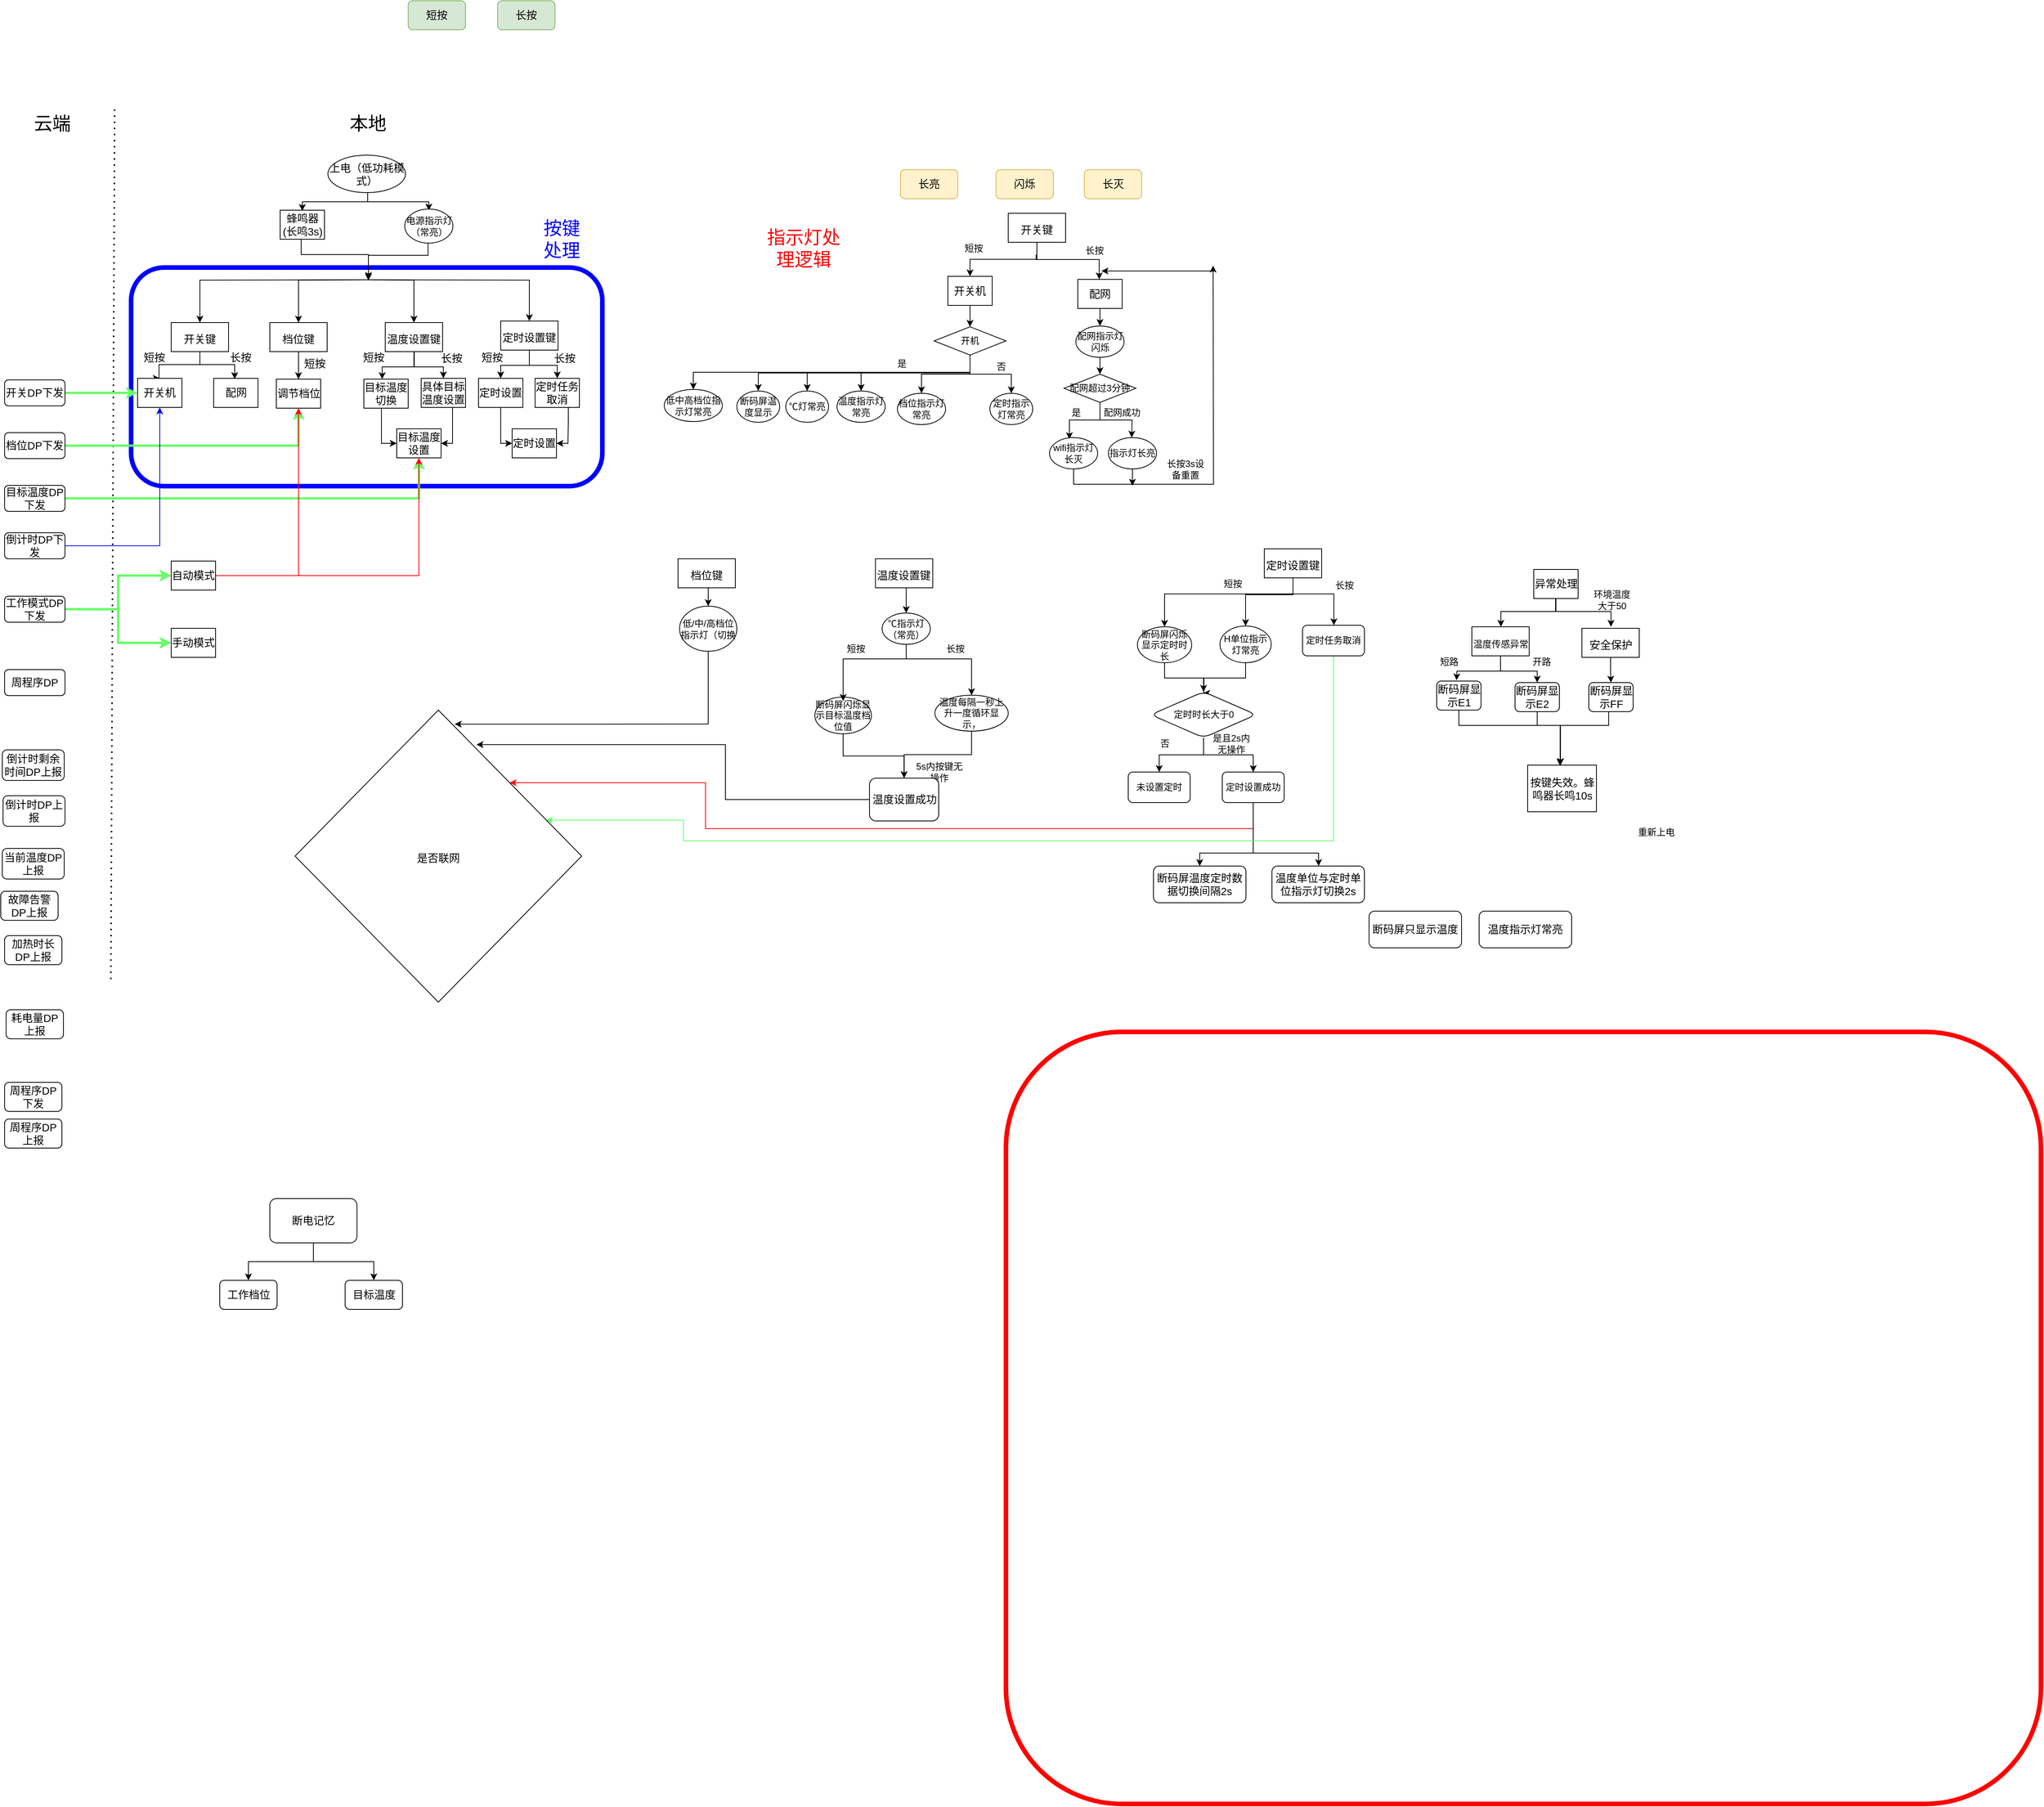 <mxfile version="15.9.6" type="github">
  <diagram id="e0S0KMFUmdlwxClqiNv_" name="Page-1">
    <mxGraphModel dx="2031" dy="2258" grid="0" gridSize="10" guides="1" tooltips="1" connect="1" arrows="1" fold="1" page="1" pageScale="1" pageWidth="827" pageHeight="1169" math="0" shadow="0">
      <root>
        <mxCell id="0" />
        <mxCell id="1" parent="0" />
        <mxCell id="z1TjB76CUiSKSzIocQRG-5" value="&lt;font style=&quot;font-size: 24px&quot;&gt;云端&lt;/font&gt;" style="text;html=1;strokeColor=none;fillColor=none;align=center;verticalAlign=middle;whiteSpace=wrap;rounded=0;" vertex="1" parent="1">
          <mxGeometry x="37" y="3" width="93" height="59" as="geometry" />
        </mxCell>
        <mxCell id="z1TjB76CUiSKSzIocQRG-6" value="" style="endArrow=none;dashed=1;html=1;dashPattern=1 3;strokeWidth=2;rounded=0;" edge="1" parent="1">
          <mxGeometry width="50" height="50" relative="1" as="geometry">
            <mxPoint x="160" y="1152" as="sourcePoint" />
            <mxPoint x="165" y="13" as="targetPoint" />
          </mxGeometry>
        </mxCell>
        <mxCell id="z1TjB76CUiSKSzIocQRG-7" value="&lt;font style=&quot;font-size: 24px&quot;&gt;本地&lt;/font&gt;" style="text;html=1;strokeColor=none;fillColor=none;align=center;verticalAlign=middle;whiteSpace=wrap;rounded=0;" vertex="1" parent="1">
          <mxGeometry x="450" y="3" width="93" height="59" as="geometry" />
        </mxCell>
        <mxCell id="z1TjB76CUiSKSzIocQRG-38" value="" style="edgeStyle=orthogonalEdgeStyle;rounded=0;orthogonalLoop=1;jettySize=auto;html=1;fontSize=14;" edge="1" parent="1" source="z1TjB76CUiSKSzIocQRG-9" target="z1TjB76CUiSKSzIocQRG-33">
          <mxGeometry relative="1" as="geometry" />
        </mxCell>
        <mxCell id="z1TjB76CUiSKSzIocQRG-9" value="&lt;font style=&quot;font-size: 14px&quot;&gt;档位键&lt;/font&gt;" style="rounded=0;whiteSpace=wrap;html=1;fontSize=24;" vertex="1" parent="1">
          <mxGeometry x="368" y="293" width="75" height="38" as="geometry" />
        </mxCell>
        <mxCell id="z1TjB76CUiSKSzIocQRG-28" style="edgeStyle=orthogonalEdgeStyle;rounded=0;orthogonalLoop=1;jettySize=auto;html=1;exitX=0.5;exitY=1;exitDx=0;exitDy=0;entryX=0.5;entryY=0;entryDx=0;entryDy=0;fontSize=14;" edge="1" parent="1" source="z1TjB76CUiSKSzIocQRG-10" target="z1TjB76CUiSKSzIocQRG-24">
          <mxGeometry relative="1" as="geometry">
            <Array as="points">
              <mxPoint x="277" y="348" />
              <mxPoint x="223" y="348" />
            </Array>
          </mxGeometry>
        </mxCell>
        <mxCell id="z1TjB76CUiSKSzIocQRG-31" style="edgeStyle=orthogonalEdgeStyle;rounded=0;orthogonalLoop=1;jettySize=auto;html=1;exitX=0.5;exitY=1;exitDx=0;exitDy=0;fontSize=14;" edge="1" parent="1">
          <mxGeometry relative="1" as="geometry">
            <mxPoint x="276.5" y="335" as="sourcePoint" />
            <mxPoint x="322" y="367" as="targetPoint" />
            <Array as="points">
              <mxPoint x="277" y="348" />
              <mxPoint x="322" y="348" />
            </Array>
          </mxGeometry>
        </mxCell>
        <mxCell id="z1TjB76CUiSKSzIocQRG-10" value="&lt;font style=&quot;font-size: 14px&quot;&gt;开关键&lt;/font&gt;" style="rounded=0;whiteSpace=wrap;html=1;fontSize=24;" vertex="1" parent="1">
          <mxGeometry x="239" y="293" width="75" height="38" as="geometry" />
        </mxCell>
        <mxCell id="z1TjB76CUiSKSzIocQRG-43" style="edgeStyle=orthogonalEdgeStyle;rounded=0;orthogonalLoop=1;jettySize=auto;html=1;exitX=0.5;exitY=1;exitDx=0;exitDy=0;entryX=0.5;entryY=0;entryDx=0;entryDy=0;fontSize=14;" edge="1" parent="1">
          <mxGeometry relative="1" as="geometry">
            <mxPoint x="551.5" y="331" as="sourcePoint" />
            <mxPoint x="515" y="367" as="targetPoint" />
            <Array as="points">
              <mxPoint x="557" y="331" />
              <mxPoint x="557" y="351" />
              <mxPoint x="515" y="351" />
            </Array>
          </mxGeometry>
        </mxCell>
        <mxCell id="z1TjB76CUiSKSzIocQRG-51" style="edgeStyle=orthogonalEdgeStyle;rounded=0;orthogonalLoop=1;jettySize=auto;html=1;exitX=0.5;exitY=1;exitDx=0;exitDy=0;entryX=0.5;entryY=0;entryDx=0;entryDy=0;fontSize=14;" edge="1" parent="1" source="z1TjB76CUiSKSzIocQRG-11" target="z1TjB76CUiSKSzIocQRG-35">
          <mxGeometry relative="1" as="geometry" />
        </mxCell>
        <mxCell id="z1TjB76CUiSKSzIocQRG-11" value="&lt;span style=&quot;font-size: 14px&quot;&gt;温度设置键&lt;/span&gt;" style="rounded=0;whiteSpace=wrap;html=1;fontSize=24;" vertex="1" parent="1">
          <mxGeometry x="519" y="293" width="75" height="38" as="geometry" />
        </mxCell>
        <mxCell id="z1TjB76CUiSKSzIocQRG-45" value="" style="edgeStyle=orthogonalEdgeStyle;rounded=0;orthogonalLoop=1;jettySize=auto;html=1;fontSize=14;" edge="1" parent="1" source="z1TjB76CUiSKSzIocQRG-12" target="z1TjB76CUiSKSzIocQRG-37">
          <mxGeometry relative="1" as="geometry" />
        </mxCell>
        <mxCell id="z1TjB76CUiSKSzIocQRG-46" style="edgeStyle=orthogonalEdgeStyle;rounded=0;orthogonalLoop=1;jettySize=auto;html=1;exitX=0.5;exitY=1;exitDx=0;exitDy=0;fontSize=14;" edge="1" parent="1" source="z1TjB76CUiSKSzIocQRG-12" target="z1TjB76CUiSKSzIocQRG-36">
          <mxGeometry relative="1" as="geometry" />
        </mxCell>
        <mxCell id="z1TjB76CUiSKSzIocQRG-12" value="&lt;font style=&quot;font-size: 14px&quot;&gt;定时设置键&lt;/font&gt;" style="rounded=0;whiteSpace=wrap;html=1;fontSize=24;" vertex="1" parent="1">
          <mxGeometry x="670" y="291" width="75" height="38" as="geometry" />
        </mxCell>
        <mxCell id="z1TjB76CUiSKSzIocQRG-20" style="edgeStyle=orthogonalEdgeStyle;rounded=0;orthogonalLoop=1;jettySize=auto;html=1;exitX=0.5;exitY=1;exitDx=0;exitDy=0;fontSize=14;" edge="1" parent="1" target="z1TjB76CUiSKSzIocQRG-12">
          <mxGeometry relative="1" as="geometry">
            <mxPoint x="494.5" y="237" as="sourcePoint" />
          </mxGeometry>
        </mxCell>
        <mxCell id="z1TjB76CUiSKSzIocQRG-21" style="edgeStyle=orthogonalEdgeStyle;rounded=0;orthogonalLoop=1;jettySize=auto;html=1;exitX=0.5;exitY=1;exitDx=0;exitDy=0;entryX=0.5;entryY=0;entryDx=0;entryDy=0;fontSize=14;" edge="1" parent="1" target="z1TjB76CUiSKSzIocQRG-9">
          <mxGeometry relative="1" as="geometry">
            <mxPoint x="494.5" y="237" as="sourcePoint" />
          </mxGeometry>
        </mxCell>
        <mxCell id="z1TjB76CUiSKSzIocQRG-22" style="edgeStyle=orthogonalEdgeStyle;rounded=0;orthogonalLoop=1;jettySize=auto;html=1;exitX=0.5;exitY=1;exitDx=0;exitDy=0;fontSize=14;" edge="1" parent="1" target="z1TjB76CUiSKSzIocQRG-11">
          <mxGeometry relative="1" as="geometry">
            <mxPoint x="494.5" y="237" as="sourcePoint" />
          </mxGeometry>
        </mxCell>
        <mxCell id="z1TjB76CUiSKSzIocQRG-23" style="edgeStyle=orthogonalEdgeStyle;rounded=0;orthogonalLoop=1;jettySize=auto;html=1;exitX=0.5;exitY=1;exitDx=0;exitDy=0;fontSize=14;" edge="1" parent="1" target="z1TjB76CUiSKSzIocQRG-10">
          <mxGeometry relative="1" as="geometry">
            <mxPoint x="494.5" y="237" as="sourcePoint" />
          </mxGeometry>
        </mxCell>
        <mxCell id="z1TjB76CUiSKSzIocQRG-100" style="edgeStyle=orthogonalEdgeStyle;rounded=0;orthogonalLoop=1;jettySize=auto;html=1;exitX=0.5;exitY=1;exitDx=0;exitDy=0;labelBackgroundColor=#66FF66;labelBorderColor=#66FF66;fontSize=14;fontColor=#000000;strokeColor=#000000;" edge="1" parent="1">
          <mxGeometry relative="1" as="geometry">
            <mxPoint x="496" y="124" as="sourcePoint" />
            <mxPoint x="576" y="146.5" as="targetPoint" />
            <Array as="points">
              <mxPoint x="496.5" y="135" />
              <mxPoint x="576.5" y="135" />
            </Array>
          </mxGeometry>
        </mxCell>
        <mxCell id="z1TjB76CUiSKSzIocQRG-102" style="edgeStyle=orthogonalEdgeStyle;rounded=0;orthogonalLoop=1;jettySize=auto;html=1;exitX=0.5;exitY=1;exitDx=0;exitDy=0;labelBackgroundColor=#66FF66;labelBorderColor=#66FF66;fontSize=14;fontColor=#000000;strokeColor=#000000;" edge="1" parent="1">
          <mxGeometry relative="1" as="geometry">
            <mxPoint x="496" y="123" as="sourcePoint" />
            <mxPoint x="410.5" y="147" as="targetPoint" />
            <Array as="points">
              <mxPoint x="496.5" y="135" />
              <mxPoint x="410.5" y="135" />
            </Array>
          </mxGeometry>
        </mxCell>
        <mxCell id="z1TjB76CUiSKSzIocQRG-13" value="上电（低功耗模式）" style="ellipse;whiteSpace=wrap;html=1;fontSize=14;" vertex="1" parent="1">
          <mxGeometry x="444" y="74" width="101.5" height="49" as="geometry" />
        </mxCell>
        <mxCell id="z1TjB76CUiSKSzIocQRG-24" value="开关机" style="rounded=0;whiteSpace=wrap;html=1;fontSize=14;" vertex="1" parent="1">
          <mxGeometry x="195" y="366" width="58" height="38" as="geometry" />
        </mxCell>
        <mxCell id="z1TjB76CUiSKSzIocQRG-26" value="配网" style="rounded=0;whiteSpace=wrap;html=1;fontSize=14;" vertex="1" parent="1">
          <mxGeometry x="294.5" y="366" width="58" height="38" as="geometry" />
        </mxCell>
        <mxCell id="z1TjB76CUiSKSzIocQRG-33" value="调节档位" style="rounded=0;whiteSpace=wrap;html=1;fontSize=14;" vertex="1" parent="1">
          <mxGeometry x="376.5" y="367" width="58" height="38" as="geometry" />
        </mxCell>
        <mxCell id="z1TjB76CUiSKSzIocQRG-70" style="edgeStyle=orthogonalEdgeStyle;rounded=0;orthogonalLoop=1;jettySize=auto;html=1;exitX=0.5;exitY=1;exitDx=0;exitDy=0;entryX=0;entryY=0.5;entryDx=0;entryDy=0;fontSize=14;" edge="1" parent="1" source="z1TjB76CUiSKSzIocQRG-34" target="z1TjB76CUiSKSzIocQRG-68">
          <mxGeometry relative="1" as="geometry">
            <Array as="points">
              <mxPoint x="514" y="405" />
              <mxPoint x="514" y="451" />
            </Array>
          </mxGeometry>
        </mxCell>
        <mxCell id="z1TjB76CUiSKSzIocQRG-34" value="目标温度切换" style="rounded=0;whiteSpace=wrap;html=1;fontSize=14;" vertex="1" parent="1">
          <mxGeometry x="491" y="367" width="58" height="38" as="geometry" />
        </mxCell>
        <mxCell id="z1TjB76CUiSKSzIocQRG-71" style="edgeStyle=orthogonalEdgeStyle;rounded=0;orthogonalLoop=1;jettySize=auto;html=1;exitX=0.5;exitY=1;exitDx=0;exitDy=0;entryX=1;entryY=0.5;entryDx=0;entryDy=0;fontSize=14;" edge="1" parent="1" source="z1TjB76CUiSKSzIocQRG-35" target="z1TjB76CUiSKSzIocQRG-68">
          <mxGeometry relative="1" as="geometry">
            <Array as="points">
              <mxPoint x="607" y="404" />
              <mxPoint x="607" y="451" />
            </Array>
          </mxGeometry>
        </mxCell>
        <mxCell id="z1TjB76CUiSKSzIocQRG-35" value="具体目标温度设置" style="rounded=0;whiteSpace=wrap;html=1;fontSize=14;" vertex="1" parent="1">
          <mxGeometry x="566" y="366" width="58" height="38" as="geometry" />
        </mxCell>
        <mxCell id="z1TjB76CUiSKSzIocQRG-72" style="edgeStyle=orthogonalEdgeStyle;rounded=0;orthogonalLoop=1;jettySize=auto;html=1;exitX=0.5;exitY=1;exitDx=0;exitDy=0;entryX=0;entryY=0.5;entryDx=0;entryDy=0;fontSize=14;" edge="1" parent="1" source="z1TjB76CUiSKSzIocQRG-36" target="z1TjB76CUiSKSzIocQRG-69">
          <mxGeometry relative="1" as="geometry">
            <Array as="points">
              <mxPoint x="670" y="451" />
            </Array>
          </mxGeometry>
        </mxCell>
        <mxCell id="z1TjB76CUiSKSzIocQRG-36" value="定时设置" style="rounded=0;whiteSpace=wrap;html=1;fontSize=14;" vertex="1" parent="1">
          <mxGeometry x="641" y="366" width="58" height="38" as="geometry" />
        </mxCell>
        <mxCell id="z1TjB76CUiSKSzIocQRG-73" style="edgeStyle=orthogonalEdgeStyle;rounded=0;orthogonalLoop=1;jettySize=auto;html=1;exitX=0.75;exitY=1;exitDx=0;exitDy=0;entryX=1;entryY=0.5;entryDx=0;entryDy=0;fontSize=14;" edge="1" parent="1" source="z1TjB76CUiSKSzIocQRG-37" target="z1TjB76CUiSKSzIocQRG-69">
          <mxGeometry relative="1" as="geometry">
            <Array as="points">
              <mxPoint x="758" y="424" />
              <mxPoint x="758" y="451" />
            </Array>
          </mxGeometry>
        </mxCell>
        <mxCell id="z1TjB76CUiSKSzIocQRG-37" value="定时任务取消" style="rounded=0;whiteSpace=wrap;html=1;fontSize=14;" vertex="1" parent="1">
          <mxGeometry x="715" y="366" width="58" height="38" as="geometry" />
        </mxCell>
        <mxCell id="z1TjB76CUiSKSzIocQRG-39" value="短按" style="text;html=1;strokeColor=none;fillColor=none;align=center;verticalAlign=middle;whiteSpace=wrap;rounded=0;fontSize=14;" vertex="1" parent="1">
          <mxGeometry x="397" y="332" width="60" height="30" as="geometry" />
        </mxCell>
        <mxCell id="z1TjB76CUiSKSzIocQRG-41" value="长按" style="text;html=1;strokeColor=none;fillColor=none;align=center;verticalAlign=middle;whiteSpace=wrap;rounded=0;fontSize=14;" vertex="1" parent="1">
          <mxGeometry x="300" y="324" width="60" height="30" as="geometry" />
        </mxCell>
        <mxCell id="z1TjB76CUiSKSzIocQRG-42" value="短按" style="text;html=1;strokeColor=none;fillColor=none;align=center;verticalAlign=middle;whiteSpace=wrap;rounded=0;fontSize=14;" vertex="1" parent="1">
          <mxGeometry x="187" y="324" width="60" height="30" as="geometry" />
        </mxCell>
        <mxCell id="z1TjB76CUiSKSzIocQRG-47" value="短按" style="text;html=1;strokeColor=none;fillColor=none;align=center;verticalAlign=middle;whiteSpace=wrap;rounded=0;fontSize=14;" vertex="1" parent="1">
          <mxGeometry x="474" y="324" width="60" height="30" as="geometry" />
        </mxCell>
        <mxCell id="z1TjB76CUiSKSzIocQRG-48" value="长按" style="text;html=1;strokeColor=none;fillColor=none;align=center;verticalAlign=middle;whiteSpace=wrap;rounded=0;fontSize=14;" vertex="1" parent="1">
          <mxGeometry x="576" y="325" width="60" height="30" as="geometry" />
        </mxCell>
        <mxCell id="z1TjB76CUiSKSzIocQRG-49" value="短按" style="text;html=1;strokeColor=none;fillColor=none;align=center;verticalAlign=middle;whiteSpace=wrap;rounded=0;fontSize=14;" vertex="1" parent="1">
          <mxGeometry x="629" y="324" width="60" height="30" as="geometry" />
        </mxCell>
        <mxCell id="z1TjB76CUiSKSzIocQRG-50" value="长按" style="text;html=1;strokeColor=none;fillColor=none;align=center;verticalAlign=middle;whiteSpace=wrap;rounded=0;fontSize=14;" vertex="1" parent="1">
          <mxGeometry x="724" y="325" width="60" height="30" as="geometry" />
        </mxCell>
        <mxCell id="z1TjB76CUiSKSzIocQRG-53" value="" style="rounded=1;whiteSpace=wrap;html=1;fontSize=14;fillColor=none;strokeColor=#0000FF;strokeWidth=6;" vertex="1" parent="1">
          <mxGeometry x="186.5" y="221" width="616.5" height="286" as="geometry" />
        </mxCell>
        <mxCell id="z1TjB76CUiSKSzIocQRG-83" style="edgeStyle=orthogonalEdgeStyle;rounded=0;orthogonalLoop=1;jettySize=auto;html=1;exitX=1;exitY=0.5;exitDx=0;exitDy=0;entryX=0;entryY=0.5;entryDx=0;entryDy=0;fontSize=18;strokeColor=#66FF66;strokeWidth=3;" edge="1" parent="1" source="z1TjB76CUiSKSzIocQRG-57" target="z1TjB76CUiSKSzIocQRG-81">
          <mxGeometry relative="1" as="geometry" />
        </mxCell>
        <mxCell id="z1TjB76CUiSKSzIocQRG-84" style="edgeStyle=orthogonalEdgeStyle;rounded=0;orthogonalLoop=1;jettySize=auto;html=1;exitX=1;exitY=0.5;exitDx=0;exitDy=0;entryX=0;entryY=0.5;entryDx=0;entryDy=0;fontSize=18;strokeColor=#66FF66;strokeWidth=3;" edge="1" parent="1" source="z1TjB76CUiSKSzIocQRG-57" target="z1TjB76CUiSKSzIocQRG-82">
          <mxGeometry relative="1" as="geometry" />
        </mxCell>
        <mxCell id="z1TjB76CUiSKSzIocQRG-57" value="工作模式DP下发" style="rounded=1;whiteSpace=wrap;html=1;fontSize=14;fillColor=none;" vertex="1" parent="1">
          <mxGeometry x="21" y="651" width="79" height="34" as="geometry" />
        </mxCell>
        <mxCell id="z1TjB76CUiSKSzIocQRG-96" style="edgeStyle=orthogonalEdgeStyle;rounded=0;orthogonalLoop=1;jettySize=auto;html=1;exitX=1;exitY=0.5;exitDx=0;exitDy=0;entryX=0.5;entryY=1;entryDx=0;entryDy=0;labelBackgroundColor=#66FF66;labelBorderColor=#66FF66;fontSize=14;fontColor=#000000;strokeColor=#66FF66;strokeWidth=3;" edge="1" parent="1" source="z1TjB76CUiSKSzIocQRG-58" target="z1TjB76CUiSKSzIocQRG-33">
          <mxGeometry relative="1" as="geometry" />
        </mxCell>
        <mxCell id="z1TjB76CUiSKSzIocQRG-58" value="档位DP下发" style="rounded=1;whiteSpace=wrap;html=1;fontSize=14;fillColor=none;" vertex="1" parent="1">
          <mxGeometry x="21" y="437" width="79" height="34" as="geometry" />
        </mxCell>
        <mxCell id="z1TjB76CUiSKSzIocQRG-95" style="edgeStyle=orthogonalEdgeStyle;rounded=0;orthogonalLoop=1;jettySize=auto;html=1;exitX=1;exitY=0.5;exitDx=0;exitDy=0;entryX=0;entryY=0.5;entryDx=0;entryDy=0;labelBackgroundColor=#66FF66;labelBorderColor=#66FF66;fontSize=14;fontColor=#000000;strokeColor=#66FF66;strokeWidth=3;" edge="1" parent="1" source="z1TjB76CUiSKSzIocQRG-59" target="z1TjB76CUiSKSzIocQRG-24">
          <mxGeometry relative="1" as="geometry" />
        </mxCell>
        <mxCell id="z1TjB76CUiSKSzIocQRG-59" value="开关DP下发" style="rounded=1;whiteSpace=wrap;html=1;fontSize=14;fillColor=none;" vertex="1" parent="1">
          <mxGeometry x="21" y="368" width="79" height="34" as="geometry" />
        </mxCell>
        <mxCell id="z1TjB76CUiSKSzIocQRG-74" style="edgeStyle=orthogonalEdgeStyle;rounded=0;orthogonalLoop=1;jettySize=auto;html=1;entryX=0.5;entryY=1;entryDx=0;entryDy=0;fontSize=14;strokeColor=#66FF66;strokeWidth=3;" edge="1" parent="1" source="z1TjB76CUiSKSzIocQRG-60" target="z1TjB76CUiSKSzIocQRG-68">
          <mxGeometry relative="1" as="geometry" />
        </mxCell>
        <mxCell id="z1TjB76CUiSKSzIocQRG-60" value="目标温度DP下发" style="rounded=1;whiteSpace=wrap;html=1;fontSize=14;fillColor=none;" vertex="1" parent="1">
          <mxGeometry x="21" y="506" width="79" height="34" as="geometry" />
        </mxCell>
        <mxCell id="z1TjB76CUiSKSzIocQRG-97" style="edgeStyle=orthogonalEdgeStyle;rounded=0;orthogonalLoop=1;jettySize=auto;html=1;exitX=1;exitY=0.5;exitDx=0;exitDy=0;entryX=0.5;entryY=1;entryDx=0;entryDy=0;labelBackgroundColor=#66FF66;labelBorderColor=#66FF66;fontSize=14;fontColor=#000000;strokeColor=#0000FF;" edge="1" parent="1" source="z1TjB76CUiSKSzIocQRG-61" target="z1TjB76CUiSKSzIocQRG-24">
          <mxGeometry relative="1" as="geometry" />
        </mxCell>
        <mxCell id="z1TjB76CUiSKSzIocQRG-61" value="倒计时DP下发" style="rounded=1;whiteSpace=wrap;html=1;fontSize=14;fillColor=none;" vertex="1" parent="1">
          <mxGeometry x="21" y="568" width="79" height="34" as="geometry" />
        </mxCell>
        <mxCell id="z1TjB76CUiSKSzIocQRG-68" value="目标温度设置" style="rounded=0;whiteSpace=wrap;html=1;fontSize=14;" vertex="1" parent="1">
          <mxGeometry x="534" y="432" width="58" height="38" as="geometry" />
        </mxCell>
        <mxCell id="z1TjB76CUiSKSzIocQRG-69" value="定时设置" style="rounded=0;whiteSpace=wrap;html=1;fontSize=14;" vertex="1" parent="1">
          <mxGeometry x="685" y="432" width="58" height="38" as="geometry" />
        </mxCell>
        <mxCell id="z1TjB76CUiSKSzIocQRG-86" style="edgeStyle=orthogonalEdgeStyle;rounded=0;orthogonalLoop=1;jettySize=auto;html=1;exitX=1;exitY=0.5;exitDx=0;exitDy=0;entryX=0.5;entryY=1;entryDx=0;entryDy=0;fontSize=18;fontColor=#66FF66;labelBackgroundColor=#66FF66;labelBorderColor=#66FF66;strokeColor=#FF0000;" edge="1" parent="1" source="z1TjB76CUiSKSzIocQRG-81" target="z1TjB76CUiSKSzIocQRG-68">
          <mxGeometry relative="1" as="geometry" />
        </mxCell>
        <mxCell id="z1TjB76CUiSKSzIocQRG-87" style="edgeStyle=orthogonalEdgeStyle;rounded=0;orthogonalLoop=1;jettySize=auto;html=1;exitX=1;exitY=0.5;exitDx=0;exitDy=0;entryX=0.5;entryY=1;entryDx=0;entryDy=0;labelBackgroundColor=#66FF66;labelBorderColor=#66FF66;fontSize=18;fontColor=#66FF66;strokeColor=#FF0000;" edge="1" parent="1" source="z1TjB76CUiSKSzIocQRG-81" target="z1TjB76CUiSKSzIocQRG-33">
          <mxGeometry relative="1" as="geometry" />
        </mxCell>
        <mxCell id="z1TjB76CUiSKSzIocQRG-81" value="自动模式" style="rounded=0;whiteSpace=wrap;html=1;fontSize=14;" vertex="1" parent="1">
          <mxGeometry x="239" y="605" width="58" height="38" as="geometry" />
        </mxCell>
        <mxCell id="z1TjB76CUiSKSzIocQRG-82" value="手动模式" style="rounded=0;whiteSpace=wrap;html=1;fontSize=14;" vertex="1" parent="1">
          <mxGeometry x="239" y="693" width="58" height="38" as="geometry" />
        </mxCell>
        <mxCell id="z1TjB76CUiSKSzIocQRG-93" style="edgeStyle=orthogonalEdgeStyle;rounded=0;orthogonalLoop=1;jettySize=auto;html=1;exitX=0.5;exitY=1;exitDx=0;exitDy=0;labelBackgroundColor=#66FF66;labelBorderColor=#66FF66;fontSize=14;fontColor=#000000;strokeColor=#000000;" edge="1" parent="1">
          <mxGeometry relative="1" as="geometry">
            <mxPoint x="497" y="236" as="targetPoint" />
            <mxPoint x="410.5" y="182" as="sourcePoint" />
            <Array as="points">
              <mxPoint x="409" y="182" />
              <mxPoint x="409" y="204" />
              <mxPoint x="497" y="204" />
            </Array>
          </mxGeometry>
        </mxCell>
        <mxCell id="z1TjB76CUiSKSzIocQRG-91" value="蜂鸣器(长鸣3s)" style="rounded=0;whiteSpace=wrap;html=1;fontSize=14;" vertex="1" parent="1">
          <mxGeometry x="381.5" y="146" width="58" height="38" as="geometry" />
        </mxCell>
        <mxCell id="z1TjB76CUiSKSzIocQRG-103" style="edgeStyle=orthogonalEdgeStyle;rounded=0;orthogonalLoop=1;jettySize=auto;html=1;exitX=0.5;exitY=1;exitDx=0;exitDy=0;labelBackgroundColor=#66FF66;labelBorderColor=#66FF66;fontSize=14;fontColor=#000000;strokeColor=#000000;" edge="1" parent="1" source="z1TjB76CUiSKSzIocQRG-99">
          <mxGeometry relative="1" as="geometry">
            <mxPoint x="497" y="238" as="targetPoint" />
            <Array as="points">
              <mxPoint x="575" y="189" />
              <mxPoint x="575" y="205" />
              <mxPoint x="497" y="205" />
            </Array>
          </mxGeometry>
        </mxCell>
        <mxCell id="z1TjB76CUiSKSzIocQRG-99" value="电源指示灯（常亮）" style="ellipse;whiteSpace=wrap;html=1;" vertex="1" parent="1">
          <mxGeometry x="544.5" y="144.5" width="63" height="44.5" as="geometry" />
        </mxCell>
        <mxCell id="z1TjB76CUiSKSzIocQRG-104" value="周程序DP" style="rounded=1;whiteSpace=wrap;html=1;fontSize=14;fillColor=none;" vertex="1" parent="1">
          <mxGeometry x="21" y="747" width="79" height="34" as="geometry" />
        </mxCell>
        <mxCell id="z1TjB76CUiSKSzIocQRG-105" value="" style="rounded=1;whiteSpace=wrap;html=1;fontSize=14;fontColor=#000000;fillColor=none;strokeColor=#FF0000;strokeWidth=6;" vertex="1" parent="1">
          <mxGeometry x="1331" y="1221" width="1354" height="1010" as="geometry" />
        </mxCell>
        <mxCell id="z1TjB76CUiSKSzIocQRG-106" style="edgeStyle=orthogonalEdgeStyle;rounded=0;orthogonalLoop=1;jettySize=auto;html=1;exitX=0.5;exitY=1;exitDx=0;exitDy=0;entryX=0.5;entryY=0;entryDx=0;entryDy=0;" edge="1" parent="1" source="z1TjB76CUiSKSzIocQRG-107" target="z1TjB76CUiSKSzIocQRG-127">
          <mxGeometry relative="1" as="geometry" />
        </mxCell>
        <mxCell id="z1TjB76CUiSKSzIocQRG-107" value="开关机" style="rounded=0;whiteSpace=wrap;html=1;fontSize=14;" vertex="1" parent="1">
          <mxGeometry x="1255" y="232.5" width="58" height="38" as="geometry" />
        </mxCell>
        <mxCell id="z1TjB76CUiSKSzIocQRG-108" style="edgeStyle=orthogonalEdgeStyle;rounded=0;orthogonalLoop=1;jettySize=auto;html=1;exitX=0.5;exitY=1;exitDx=0;exitDy=0;entryX=0.5;entryY=0;entryDx=0;entryDy=0;" edge="1" parent="1" source="z1TjB76CUiSKSzIocQRG-109" target="z1TjB76CUiSKSzIocQRG-111">
          <mxGeometry relative="1" as="geometry" />
        </mxCell>
        <mxCell id="z1TjB76CUiSKSzIocQRG-109" value="配网" style="rounded=0;whiteSpace=wrap;html=1;fontSize=14;" vertex="1" parent="1">
          <mxGeometry x="1425" y="236.5" width="58" height="38" as="geometry" />
        </mxCell>
        <mxCell id="z1TjB76CUiSKSzIocQRG-110" value="" style="edgeStyle=orthogonalEdgeStyle;rounded=0;orthogonalLoop=1;jettySize=auto;html=1;" edge="1" parent="1" source="z1TjB76CUiSKSzIocQRG-111" target="z1TjB76CUiSKSzIocQRG-114">
          <mxGeometry relative="1" as="geometry" />
        </mxCell>
        <mxCell id="z1TjB76CUiSKSzIocQRG-111" value="配网指示灯闪烁" style="ellipse;whiteSpace=wrap;html=1;" vertex="1" parent="1">
          <mxGeometry x="1422.5" y="297.5" width="63" height="41" as="geometry" />
        </mxCell>
        <mxCell id="z1TjB76CUiSKSzIocQRG-112" style="edgeStyle=orthogonalEdgeStyle;rounded=0;orthogonalLoop=1;jettySize=auto;html=1;exitX=0.5;exitY=1;exitDx=0;exitDy=0;entryX=0.413;entryY=0.049;entryDx=0;entryDy=0;entryPerimeter=0;" edge="1" parent="1" source="z1TjB76CUiSKSzIocQRG-114" target="z1TjB76CUiSKSzIocQRG-116">
          <mxGeometry relative="1" as="geometry" />
        </mxCell>
        <mxCell id="z1TjB76CUiSKSzIocQRG-113" style="edgeStyle=orthogonalEdgeStyle;rounded=0;orthogonalLoop=1;jettySize=auto;html=1;exitX=0.5;exitY=1;exitDx=0;exitDy=0;entryX=0.5;entryY=0;entryDx=0;entryDy=0;" edge="1" parent="1" source="z1TjB76CUiSKSzIocQRG-114">
          <mxGeometry relative="1" as="geometry">
            <mxPoint x="1495.5" y="443.5" as="targetPoint" />
          </mxGeometry>
        </mxCell>
        <mxCell id="z1TjB76CUiSKSzIocQRG-114" value="配网超过3分钟" style="rhombus;whiteSpace=wrap;html=1;" vertex="1" parent="1">
          <mxGeometry x="1407" y="360.5" width="94" height="37" as="geometry" />
        </mxCell>
        <mxCell id="z1TjB76CUiSKSzIocQRG-115" style="edgeStyle=orthogonalEdgeStyle;rounded=0;orthogonalLoop=1;jettySize=auto;html=1;exitX=0.5;exitY=1;exitDx=0;exitDy=0;fontSize=12;" edge="1" parent="1" source="z1TjB76CUiSKSzIocQRG-116">
          <mxGeometry relative="1" as="geometry">
            <mxPoint x="1602" y="218.5" as="targetPoint" />
          </mxGeometry>
        </mxCell>
        <mxCell id="z1TjB76CUiSKSzIocQRG-116" value="wifi指示灯长灭" style="ellipse;whiteSpace=wrap;html=1;" vertex="1" parent="1">
          <mxGeometry x="1388" y="443.5" width="63" height="41" as="geometry" />
        </mxCell>
        <mxCell id="z1TjB76CUiSKSzIocQRG-117" style="edgeStyle=orthogonalEdgeStyle;rounded=0;orthogonalLoop=1;jettySize=auto;html=1;exitX=0.5;exitY=1;exitDx=0;exitDy=0;fontSize=12;" edge="1" parent="1" source="z1TjB76CUiSKSzIocQRG-118">
          <mxGeometry relative="1" as="geometry">
            <mxPoint x="1496.471" y="506.5" as="targetPoint" />
          </mxGeometry>
        </mxCell>
        <mxCell id="z1TjB76CUiSKSzIocQRG-118" value="指示灯长亮" style="ellipse;whiteSpace=wrap;html=1;" vertex="1" parent="1">
          <mxGeometry x="1465" y="443.5" width="63" height="41" as="geometry" />
        </mxCell>
        <mxCell id="z1TjB76CUiSKSzIocQRG-119" value="是" style="text;html=1;strokeColor=none;fillColor=none;align=center;verticalAlign=middle;whiteSpace=wrap;rounded=0;" vertex="1" parent="1">
          <mxGeometry x="1393" y="395.5" width="60" height="30" as="geometry" />
        </mxCell>
        <mxCell id="z1TjB76CUiSKSzIocQRG-120" value="配网成功" style="text;html=1;strokeColor=none;fillColor=none;align=center;verticalAlign=middle;whiteSpace=wrap;rounded=0;" vertex="1" parent="1">
          <mxGeometry x="1453" y="395.5" width="60" height="30" as="geometry" />
        </mxCell>
        <mxCell id="z1TjB76CUiSKSzIocQRG-121" value="" style="edgeStyle=orthogonalEdgeStyle;rounded=0;orthogonalLoop=1;jettySize=auto;html=1;" edge="1" parent="1" source="z1TjB76CUiSKSzIocQRG-127" target="z1TjB76CUiSKSzIocQRG-128">
          <mxGeometry relative="1" as="geometry" />
        </mxCell>
        <mxCell id="z1TjB76CUiSKSzIocQRG-122" style="edgeStyle=orthogonalEdgeStyle;rounded=0;orthogonalLoop=1;jettySize=auto;html=1;exitX=0.5;exitY=1;exitDx=0;exitDy=0;" edge="1" parent="1" source="z1TjB76CUiSKSzIocQRG-127" target="z1TjB76CUiSKSzIocQRG-130">
          <mxGeometry relative="1" as="geometry" />
        </mxCell>
        <mxCell id="z1TjB76CUiSKSzIocQRG-123" style="edgeStyle=orthogonalEdgeStyle;rounded=0;orthogonalLoop=1;jettySize=auto;html=1;exitX=0.5;exitY=1;exitDx=0;exitDy=0;" edge="1" parent="1" source="z1TjB76CUiSKSzIocQRG-127" target="z1TjB76CUiSKSzIocQRG-131">
          <mxGeometry relative="1" as="geometry" />
        </mxCell>
        <mxCell id="z1TjB76CUiSKSzIocQRG-124" style="edgeStyle=orthogonalEdgeStyle;rounded=0;orthogonalLoop=1;jettySize=auto;html=1;exitX=0.5;exitY=1;exitDx=0;exitDy=0;entryX=0.5;entryY=0;entryDx=0;entryDy=0;fontSize=12;" edge="1" parent="1" source="z1TjB76CUiSKSzIocQRG-127" target="z1TjB76CUiSKSzIocQRG-133">
          <mxGeometry relative="1" as="geometry" />
        </mxCell>
        <mxCell id="z1TjB76CUiSKSzIocQRG-125" style="edgeStyle=orthogonalEdgeStyle;rounded=0;orthogonalLoop=1;jettySize=auto;html=1;exitX=0.5;exitY=1;exitDx=0;exitDy=0;entryX=0.5;entryY=0;entryDx=0;entryDy=0;fontSize=12;" edge="1" parent="1" source="z1TjB76CUiSKSzIocQRG-127" target="z1TjB76CUiSKSzIocQRG-134">
          <mxGeometry relative="1" as="geometry" />
        </mxCell>
        <mxCell id="z1TjB76CUiSKSzIocQRG-126" style="edgeStyle=orthogonalEdgeStyle;rounded=0;orthogonalLoop=1;jettySize=auto;html=1;exitX=0.5;exitY=1;exitDx=0;exitDy=0;entryX=0.5;entryY=0;entryDx=0;entryDy=0;fontSize=12;" edge="1" parent="1" source="z1TjB76CUiSKSzIocQRG-127" target="z1TjB76CUiSKSzIocQRG-138">
          <mxGeometry relative="1" as="geometry" />
        </mxCell>
        <mxCell id="z1TjB76CUiSKSzIocQRG-127" value="开机" style="rhombus;whiteSpace=wrap;html=1;" vertex="1" parent="1">
          <mxGeometry x="1237" y="298.5" width="94" height="37" as="geometry" />
        </mxCell>
        <mxCell id="z1TjB76CUiSKSzIocQRG-128" value="定时指示灯常亮" style="ellipse;whiteSpace=wrap;html=1;" vertex="1" parent="1">
          <mxGeometry x="1310" y="385.5" width="56" height="41" as="geometry" />
        </mxCell>
        <mxCell id="z1TjB76CUiSKSzIocQRG-129" value="否" style="text;html=1;strokeColor=none;fillColor=none;align=center;verticalAlign=middle;whiteSpace=wrap;rounded=0;" vertex="1" parent="1">
          <mxGeometry x="1295" y="335.5" width="60" height="30" as="geometry" />
        </mxCell>
        <mxCell id="z1TjB76CUiSKSzIocQRG-130" value="断码屏温度显示" style="ellipse;whiteSpace=wrap;html=1;" vertex="1" parent="1">
          <mxGeometry x="979" y="382.5" width="56" height="41" as="geometry" />
        </mxCell>
        <mxCell id="z1TjB76CUiSKSzIocQRG-131" value="℃灯常亮" style="ellipse;whiteSpace=wrap;html=1;" vertex="1" parent="1">
          <mxGeometry x="1043" y="382.5" width="56" height="41" as="geometry" />
        </mxCell>
        <mxCell id="z1TjB76CUiSKSzIocQRG-132" value="是" style="text;html=1;strokeColor=none;fillColor=none;align=center;verticalAlign=middle;whiteSpace=wrap;rounded=0;" vertex="1" parent="1">
          <mxGeometry x="1165" y="331.5" width="60" height="30" as="geometry" />
        </mxCell>
        <mxCell id="z1TjB76CUiSKSzIocQRG-133" value="温度指示灯常亮" style="ellipse;whiteSpace=wrap;html=1;" vertex="1" parent="1">
          <mxGeometry x="1110" y="382.5" width="63" height="41" as="geometry" />
        </mxCell>
        <mxCell id="z1TjB76CUiSKSzIocQRG-134" value="档位指示灯常亮" style="ellipse;whiteSpace=wrap;html=1;" vertex="1" parent="1">
          <mxGeometry x="1189" y="385.5" width="63" height="41" as="geometry" />
        </mxCell>
        <mxCell id="z1TjB76CUiSKSzIocQRG-135" style="edgeStyle=orthogonalEdgeStyle;rounded=0;orthogonalLoop=1;jettySize=auto;html=1;exitX=0.5;exitY=1;exitDx=0;exitDy=0;entryX=0.5;entryY=0;entryDx=0;entryDy=0;fontSize=12;" edge="1" parent="1" source="z1TjB76CUiSKSzIocQRG-137" target="z1TjB76CUiSKSzIocQRG-107">
          <mxGeometry relative="1" as="geometry" />
        </mxCell>
        <mxCell id="z1TjB76CUiSKSzIocQRG-136" style="edgeStyle=orthogonalEdgeStyle;rounded=0;orthogonalLoop=1;jettySize=auto;html=1;exitX=0.5;exitY=1;exitDx=0;exitDy=0;fontSize=12;" edge="1" parent="1">
          <mxGeometry relative="1" as="geometry">
            <mxPoint x="1370.5" y="204" as="sourcePoint" />
            <mxPoint x="1453" y="236.5" as="targetPoint" />
            <Array as="points">
              <mxPoint x="1370" y="210.5" />
              <mxPoint x="1453" y="210.5" />
            </Array>
          </mxGeometry>
        </mxCell>
        <mxCell id="z1TjB76CUiSKSzIocQRG-137" value="&lt;font style=&quot;font-size: 14px&quot;&gt;开关键&lt;/font&gt;" style="rounded=0;whiteSpace=wrap;html=1;fontSize=24;" vertex="1" parent="1">
          <mxGeometry x="1334" y="150" width="75" height="38" as="geometry" />
        </mxCell>
        <mxCell id="z1TjB76CUiSKSzIocQRG-138" value="低中高档位指示灯常亮" style="ellipse;whiteSpace=wrap;html=1;" vertex="1" parent="1">
          <mxGeometry x="884" y="380.5" width="76" height="42" as="geometry" />
        </mxCell>
        <mxCell id="z1TjB76CUiSKSzIocQRG-139" value="长按" style="text;html=1;strokeColor=none;fillColor=none;align=center;verticalAlign=middle;whiteSpace=wrap;rounded=0;shadow=0;glass=0;fontSize=12;" vertex="1" parent="1">
          <mxGeometry x="1417" y="183.5" width="60" height="30" as="geometry" />
        </mxCell>
        <mxCell id="z1TjB76CUiSKSzIocQRG-140" value="短按" style="text;html=1;strokeColor=none;fillColor=none;align=center;verticalAlign=middle;whiteSpace=wrap;rounded=0;shadow=0;glass=0;fontSize=12;" vertex="1" parent="1">
          <mxGeometry x="1259" y="180.5" width="60" height="30" as="geometry" />
        </mxCell>
        <mxCell id="z1TjB76CUiSKSzIocQRG-141" value="长按3s设备重置" style="text;html=1;strokeColor=none;fillColor=none;align=center;verticalAlign=middle;whiteSpace=wrap;rounded=0;shadow=0;glass=0;fontSize=12;" vertex="1" parent="1">
          <mxGeometry x="1536" y="470" width="60" height="30" as="geometry" />
        </mxCell>
        <mxCell id="z1TjB76CUiSKSzIocQRG-142" value="" style="endArrow=classic;html=1;rounded=0;fontSize=12;" edge="1" parent="1">
          <mxGeometry width="50" height="50" relative="1" as="geometry">
            <mxPoint x="1604" y="225.5" as="sourcePoint" />
            <mxPoint x="1456" y="225.5" as="targetPoint" />
          </mxGeometry>
        </mxCell>
        <mxCell id="z1TjB76CUiSKSzIocQRG-143" style="edgeStyle=orthogonalEdgeStyle;rounded=0;orthogonalLoop=1;jettySize=auto;html=1;exitX=0.5;exitY=1;exitDx=0;exitDy=0;entryX=0.5;entryY=0;entryDx=0;entryDy=0;" edge="1" parent="1" source="z1TjB76CUiSKSzIocQRG-144" target="z1TjB76CUiSKSzIocQRG-146">
          <mxGeometry relative="1" as="geometry" />
        </mxCell>
        <mxCell id="z1TjB76CUiSKSzIocQRG-144" value="&lt;font style=&quot;font-size: 14px&quot;&gt;档位键&lt;/font&gt;" style="rounded=0;whiteSpace=wrap;html=1;fontSize=24;" vertex="1" parent="1">
          <mxGeometry x="902" y="602" width="75" height="38" as="geometry" />
        </mxCell>
        <mxCell id="z1TjB76CUiSKSzIocQRG-231" style="edgeStyle=orthogonalEdgeStyle;rounded=0;orthogonalLoop=1;jettySize=auto;html=1;exitX=0.5;exitY=1;exitDx=0;exitDy=0;entryX=0.557;entryY=0.048;entryDx=0;entryDy=0;entryPerimeter=0;labelBackgroundColor=#66FF66;labelBorderColor=#66FF66;fontSize=14;fontColor=#000000;strokeColor=#000000;" edge="1" parent="1" source="z1TjB76CUiSKSzIocQRG-146" target="z1TjB76CUiSKSzIocQRG-212">
          <mxGeometry relative="1" as="geometry">
            <Array as="points">
              <mxPoint x="942" y="818" />
            </Array>
          </mxGeometry>
        </mxCell>
        <mxCell id="z1TjB76CUiSKSzIocQRG-146" value="低/中/高档位指示灯（切换" style="ellipse;whiteSpace=wrap;html=1;" vertex="1" parent="1">
          <mxGeometry x="904" y="664" width="75" height="59" as="geometry" />
        </mxCell>
        <mxCell id="z1TjB76CUiSKSzIocQRG-148" style="edgeStyle=orthogonalEdgeStyle;rounded=0;orthogonalLoop=1;jettySize=auto;html=1;exitX=0.5;exitY=1;exitDx=0;exitDy=0;entryX=0.5;entryY=0;entryDx=0;entryDy=0;fontSize=12;" edge="1" parent="1" source="z1TjB76CUiSKSzIocQRG-149" target="z1TjB76CUiSKSzIocQRG-160">
          <mxGeometry relative="1" as="geometry" />
        </mxCell>
        <mxCell id="z1TjB76CUiSKSzIocQRG-149" value="&lt;span style=&quot;font-size: 14px&quot;&gt;温度设置键&lt;/span&gt;" style="rounded=0;whiteSpace=wrap;html=1;fontSize=24;" vertex="1" parent="1">
          <mxGeometry x="1160.25" y="602" width="75" height="38" as="geometry" />
        </mxCell>
        <mxCell id="z1TjB76CUiSKSzIocQRG-150" style="edgeStyle=orthogonalEdgeStyle;rounded=0;orthogonalLoop=1;jettySize=auto;html=1;exitX=0.5;exitY=1;exitDx=0;exitDy=0;fontSize=12;" edge="1" parent="1" source="z1TjB76CUiSKSzIocQRG-151" target="z1TjB76CUiSKSzIocQRG-153">
          <mxGeometry relative="1" as="geometry" />
        </mxCell>
        <mxCell id="z1TjB76CUiSKSzIocQRG-151" value="断码屏闪烁显示目标温度档位值" style="ellipse;whiteSpace=wrap;html=1;" vertex="1" parent="1">
          <mxGeometry x="1081" y="783" width="74" height="48" as="geometry" />
        </mxCell>
        <mxCell id="z1TjB76CUiSKSzIocQRG-152" value="5s内按键无操作" style="text;html=1;strokeColor=none;fillColor=none;align=center;verticalAlign=middle;whiteSpace=wrap;rounded=0;shadow=0;glass=0;fontSize=12;" vertex="1" parent="1">
          <mxGeometry x="1207" y="866" width="74" height="30" as="geometry" />
        </mxCell>
        <mxCell id="z1TjB76CUiSKSzIocQRG-233" style="edgeStyle=orthogonalEdgeStyle;rounded=0;orthogonalLoop=1;jettySize=auto;html=1;exitX=0.5;exitY=1;exitDx=0;exitDy=0;entryX=0.633;entryY=0.118;entryDx=0;entryDy=0;entryPerimeter=0;labelBackgroundColor=#66FF66;labelBorderColor=#66FF66;fontSize=14;fontColor=#000000;strokeColor=#000000;strokeWidth=1;" edge="1" parent="1" source="z1TjB76CUiSKSzIocQRG-153" target="z1TjB76CUiSKSzIocQRG-212">
          <mxGeometry relative="1" as="geometry">
            <Array as="points">
              <mxPoint x="1198" y="917" />
              <mxPoint x="964" y="917" />
              <mxPoint x="964" y="845" />
            </Array>
          </mxGeometry>
        </mxCell>
        <mxCell id="z1TjB76CUiSKSzIocQRG-153" value="温度设置成功" style="rounded=1;whiteSpace=wrap;html=1;fontSize=14;" vertex="1" parent="1">
          <mxGeometry x="1152.5" y="889" width="90.5" height="56" as="geometry" />
        </mxCell>
        <mxCell id="z1TjB76CUiSKSzIocQRG-154" value="短按" style="text;html=1;strokeColor=none;fillColor=none;align=center;verticalAlign=middle;whiteSpace=wrap;rounded=0;shadow=0;glass=0;fontSize=12;" vertex="1" parent="1">
          <mxGeometry x="1105" y="705" width="60" height="30" as="geometry" />
        </mxCell>
        <mxCell id="z1TjB76CUiSKSzIocQRG-155" style="edgeStyle=orthogonalEdgeStyle;rounded=0;orthogonalLoop=1;jettySize=auto;html=1;exitX=0.5;exitY=1;exitDx=0;exitDy=0;entryX=0.5;entryY=0;entryDx=0;entryDy=0;fontSize=12;" edge="1" parent="1" source="z1TjB76CUiSKSzIocQRG-156" target="z1TjB76CUiSKSzIocQRG-153">
          <mxGeometry relative="1" as="geometry" />
        </mxCell>
        <mxCell id="z1TjB76CUiSKSzIocQRG-156" value="温度每隔一秒上升一度循环显示，" style="ellipse;whiteSpace=wrap;html=1;rounded=1;shadow=0;glass=0;fontSize=12;" vertex="1" parent="1">
          <mxGeometry x="1238" y="780.5" width="96" height="47" as="geometry" />
        </mxCell>
        <mxCell id="z1TjB76CUiSKSzIocQRG-157" value="长按" style="text;html=1;strokeColor=none;fillColor=none;align=center;verticalAlign=middle;whiteSpace=wrap;rounded=0;shadow=0;glass=0;fontSize=12;" vertex="1" parent="1">
          <mxGeometry x="1235.25" y="705" width="60" height="30" as="geometry" />
        </mxCell>
        <mxCell id="z1TjB76CUiSKSzIocQRG-158" style="edgeStyle=orthogonalEdgeStyle;rounded=0;orthogonalLoop=1;jettySize=auto;html=1;exitX=0.5;exitY=1;exitDx=0;exitDy=0;fontSize=12;" edge="1" parent="1">
          <mxGeometry relative="1" as="geometry">
            <mxPoint x="1200.5" y="719.0" as="sourcePoint" />
            <mxPoint x="1118" y="788" as="targetPoint" />
            <Array as="points">
              <mxPoint x="1201" y="733" />
              <mxPoint x="1118" y="733" />
            </Array>
          </mxGeometry>
        </mxCell>
        <mxCell id="z1TjB76CUiSKSzIocQRG-159" style="edgeStyle=orthogonalEdgeStyle;rounded=0;orthogonalLoop=1;jettySize=auto;html=1;exitX=0.5;exitY=1;exitDx=0;exitDy=0;fontSize=12;" edge="1" parent="1" source="z1TjB76CUiSKSzIocQRG-160" target="z1TjB76CUiSKSzIocQRG-156">
          <mxGeometry relative="1" as="geometry">
            <Array as="points">
              <mxPoint x="1201" y="733" />
              <mxPoint x="1286" y="733" />
            </Array>
          </mxGeometry>
        </mxCell>
        <mxCell id="z1TjB76CUiSKSzIocQRG-160" value="℃指示灯（常亮）" style="ellipse;whiteSpace=wrap;html=1;" vertex="1" parent="1">
          <mxGeometry x="1169" y="673" width="63" height="41" as="geometry" />
        </mxCell>
        <mxCell id="z1TjB76CUiSKSzIocQRG-163" style="edgeStyle=orthogonalEdgeStyle;rounded=0;orthogonalLoop=1;jettySize=auto;html=1;exitX=0.5;exitY=1;exitDx=0;exitDy=0;fontSize=12;" edge="1" parent="1" source="z1TjB76CUiSKSzIocQRG-164" target="z1TjB76CUiSKSzIocQRG-177">
          <mxGeometry relative="1" as="geometry">
            <Array as="points">
              <mxPoint x="1706" y="648" />
              <mxPoint x="1760" y="648" />
            </Array>
          </mxGeometry>
        </mxCell>
        <mxCell id="z1TjB76CUiSKSzIocQRG-201" style="edgeStyle=orthogonalEdgeStyle;rounded=0;orthogonalLoop=1;jettySize=auto;html=1;exitX=0.5;exitY=1;exitDx=0;exitDy=0;entryX=0.5;entryY=0;entryDx=0;entryDy=0;labelBackgroundColor=#66FF66;labelBorderColor=#66FF66;fontSize=14;fontColor=#000000;strokeColor=#000000;" edge="1" parent="1" source="z1TjB76CUiSKSzIocQRG-164" target="z1TjB76CUiSKSzIocQRG-166">
          <mxGeometry relative="1" as="geometry">
            <Array as="points">
              <mxPoint x="1707" y="648" />
              <mxPoint x="1539" y="648" />
            </Array>
          </mxGeometry>
        </mxCell>
        <mxCell id="z1TjB76CUiSKSzIocQRG-202" style="edgeStyle=orthogonalEdgeStyle;rounded=0;orthogonalLoop=1;jettySize=auto;html=1;exitX=0.5;exitY=1;exitDx=0;exitDy=0;entryX=0.5;entryY=0;entryDx=0;entryDy=0;labelBackgroundColor=#66FF66;labelBorderColor=#66FF66;fontSize=14;fontColor=#000000;strokeColor=#000000;" edge="1" parent="1" source="z1TjB76CUiSKSzIocQRG-164" target="z1TjB76CUiSKSzIocQRG-168">
          <mxGeometry relative="1" as="geometry">
            <Array as="points">
              <mxPoint x="1707" y="649" />
              <mxPoint x="1645" y="649" />
            </Array>
          </mxGeometry>
        </mxCell>
        <mxCell id="z1TjB76CUiSKSzIocQRG-164" value="&lt;font style=&quot;font-size: 14px&quot;&gt;定时设置键&lt;/font&gt;" style="rounded=0;whiteSpace=wrap;html=1;fontSize=24;" vertex="1" parent="1">
          <mxGeometry x="1669" y="589" width="75" height="38" as="geometry" />
        </mxCell>
        <mxCell id="z1TjB76CUiSKSzIocQRG-165" style="edgeStyle=orthogonalEdgeStyle;rounded=0;orthogonalLoop=1;jettySize=auto;html=1;exitX=0.5;exitY=1;exitDx=0;exitDy=0;fontSize=12;" edge="1" parent="1" source="z1TjB76CUiSKSzIocQRG-166" target="z1TjB76CUiSKSzIocQRG-172">
          <mxGeometry relative="1" as="geometry" />
        </mxCell>
        <mxCell id="z1TjB76CUiSKSzIocQRG-166" value="断码屏闪烁显示定时时长" style="ellipse;whiteSpace=wrap;html=1;" vertex="1" parent="1">
          <mxGeometry x="1503" y="691" width="71" height="47" as="geometry" />
        </mxCell>
        <mxCell id="z1TjB76CUiSKSzIocQRG-167" style="edgeStyle=orthogonalEdgeStyle;rounded=0;orthogonalLoop=1;jettySize=auto;html=1;exitX=0.5;exitY=1;exitDx=0;exitDy=0;fontSize=12;" edge="1" parent="1">
          <mxGeometry relative="1" as="geometry">
            <mxPoint x="1644.5" y="723.0" as="sourcePoint" />
            <mxPoint x="1589" y="778" as="targetPoint" />
            <Array as="points">
              <mxPoint x="1644" y="758" />
              <mxPoint x="1590" y="758" />
            </Array>
          </mxGeometry>
        </mxCell>
        <mxCell id="z1TjB76CUiSKSzIocQRG-168" value="H单位指示灯常亮" style="ellipse;whiteSpace=wrap;html=1;" vertex="1" parent="1">
          <mxGeometry x="1611" y="690" width="67" height="48" as="geometry" />
        </mxCell>
        <mxCell id="z1TjB76CUiSKSzIocQRG-234" style="edgeStyle=orthogonalEdgeStyle;rounded=0;orthogonalLoop=1;jettySize=auto;html=1;exitX=0.5;exitY=1;exitDx=0;exitDy=0;labelBackgroundColor=#66FF66;labelBorderColor=#66FF66;fontSize=14;fontColor=#000000;strokeColor=#FF0000;strokeWidth=1;" edge="1" parent="1" source="z1TjB76CUiSKSzIocQRG-169" target="z1TjB76CUiSKSzIocQRG-212">
          <mxGeometry relative="1" as="geometry">
            <Array as="points">
              <mxPoint x="1655" y="955" />
              <mxPoint x="938" y="955" />
              <mxPoint x="938" y="895" />
            </Array>
          </mxGeometry>
        </mxCell>
        <mxCell id="z1TjB76CUiSKSzIocQRG-240" style="edgeStyle=orthogonalEdgeStyle;rounded=0;orthogonalLoop=1;jettySize=auto;html=1;exitX=0.5;exitY=1;exitDx=0;exitDy=0;entryX=0.5;entryY=0;entryDx=0;entryDy=0;labelBackgroundColor=#66FF66;labelBorderColor=#66FF66;fontSize=14;fontColor=#000000;strokeColor=#000000;strokeWidth=1;" edge="1" parent="1" source="z1TjB76CUiSKSzIocQRG-169" target="z1TjB76CUiSKSzIocQRG-235">
          <mxGeometry relative="1" as="geometry">
            <Array as="points">
              <mxPoint x="1655" y="987" />
              <mxPoint x="1585" y="987" />
            </Array>
          </mxGeometry>
        </mxCell>
        <mxCell id="z1TjB76CUiSKSzIocQRG-241" style="edgeStyle=orthogonalEdgeStyle;rounded=0;orthogonalLoop=1;jettySize=auto;html=1;exitX=0.5;exitY=1;exitDx=0;exitDy=0;labelBackgroundColor=#66FF66;labelBorderColor=#66FF66;fontSize=14;fontColor=#000000;strokeColor=#000000;strokeWidth=1;" edge="1" parent="1" source="z1TjB76CUiSKSzIocQRG-169" target="z1TjB76CUiSKSzIocQRG-237">
          <mxGeometry relative="1" as="geometry">
            <Array as="points">
              <mxPoint x="1655" y="987" />
              <mxPoint x="1740" y="987" />
            </Array>
          </mxGeometry>
        </mxCell>
        <mxCell id="z1TjB76CUiSKSzIocQRG-169" value="定时设置成功" style="rounded=1;whiteSpace=wrap;html=1;fontSize=12;" vertex="1" parent="1">
          <mxGeometry x="1614" y="881" width="81" height="40" as="geometry" />
        </mxCell>
        <mxCell id="z1TjB76CUiSKSzIocQRG-170" style="edgeStyle=orthogonalEdgeStyle;rounded=0;orthogonalLoop=1;jettySize=auto;html=1;exitX=0.5;exitY=1;exitDx=0;exitDy=0;fontSize=12;" edge="1" parent="1" source="z1TjB76CUiSKSzIocQRG-172" target="z1TjB76CUiSKSzIocQRG-169">
          <mxGeometry relative="1" as="geometry" />
        </mxCell>
        <mxCell id="z1TjB76CUiSKSzIocQRG-171" style="edgeStyle=orthogonalEdgeStyle;rounded=0;orthogonalLoop=1;jettySize=auto;html=1;exitX=0.5;exitY=1;exitDx=0;exitDy=0;entryX=0.5;entryY=0;entryDx=0;entryDy=0;fontSize=12;" edge="1" parent="1" source="z1TjB76CUiSKSzIocQRG-172" target="z1TjB76CUiSKSzIocQRG-175">
          <mxGeometry relative="1" as="geometry" />
        </mxCell>
        <mxCell id="z1TjB76CUiSKSzIocQRG-172" value="定时时长大于0" style="rhombus;whiteSpace=wrap;html=1;rounded=1;shadow=0;glass=0;fontSize=12;align=center;" vertex="1" parent="1">
          <mxGeometry x="1520.63" y="776" width="137.75" height="60" as="geometry" />
        </mxCell>
        <mxCell id="z1TjB76CUiSKSzIocQRG-173" value="是且2s内无操作" style="text;html=1;strokeColor=none;fillColor=none;align=center;verticalAlign=middle;whiteSpace=wrap;rounded=0;shadow=0;glass=0;fontSize=12;" vertex="1" parent="1">
          <mxGeometry x="1596" y="829" width="60" height="30" as="geometry" />
        </mxCell>
        <mxCell id="z1TjB76CUiSKSzIocQRG-174" value="短按" style="text;html=1;strokeColor=none;fillColor=none;align=center;verticalAlign=middle;whiteSpace=wrap;rounded=0;shadow=0;glass=0;fontSize=12;" vertex="1" parent="1">
          <mxGeometry x="1598.38" y="620" width="60" height="30" as="geometry" />
        </mxCell>
        <mxCell id="z1TjB76CUiSKSzIocQRG-175" value="未设置定时" style="rounded=1;whiteSpace=wrap;html=1;fontSize=12;" vertex="1" parent="1">
          <mxGeometry x="1491" y="881" width="81" height="40" as="geometry" />
        </mxCell>
        <mxCell id="z1TjB76CUiSKSzIocQRG-176" value="否" style="text;html=1;strokeColor=none;fillColor=none;align=center;verticalAlign=middle;whiteSpace=wrap;rounded=0;shadow=0;glass=0;fontSize=12;" vertex="1" parent="1">
          <mxGeometry x="1508.5" y="829" width="60" height="30" as="geometry" />
        </mxCell>
        <mxCell id="z1TjB76CUiSKSzIocQRG-239" style="edgeStyle=orthogonalEdgeStyle;rounded=0;orthogonalLoop=1;jettySize=auto;html=1;exitX=0.5;exitY=1;exitDx=0;exitDy=0;entryX=0.875;entryY=0.377;entryDx=0;entryDy=0;entryPerimeter=0;labelBackgroundColor=#66FF66;labelBorderColor=#66FF66;fontSize=14;fontColor=#000000;strokeColor=#66FF66;strokeWidth=1;" edge="1" parent="1" source="z1TjB76CUiSKSzIocQRG-177" target="z1TjB76CUiSKSzIocQRG-212">
          <mxGeometry relative="1" as="geometry">
            <Array as="points">
              <mxPoint x="1760" y="971" />
              <mxPoint x="909" y="971" />
              <mxPoint x="909" y="944" />
            </Array>
          </mxGeometry>
        </mxCell>
        <mxCell id="z1TjB76CUiSKSzIocQRG-177" value="定时任务取消" style="rounded=1;whiteSpace=wrap;html=1;fontSize=12;" vertex="1" parent="1">
          <mxGeometry x="1719" y="689" width="81" height="40" as="geometry" />
        </mxCell>
        <mxCell id="z1TjB76CUiSKSzIocQRG-178" style="edgeStyle=orthogonalEdgeStyle;rounded=0;orthogonalLoop=1;jettySize=auto;html=1;" edge="1" parent="1" target="z1TjB76CUiSKSzIocQRG-182">
          <mxGeometry relative="1" as="geometry">
            <mxPoint x="2050.5" y="654" as="sourcePoint" />
            <Array as="points">
              <mxPoint x="2050.5" y="671" />
              <mxPoint x="1978.5" y="671" />
            </Array>
          </mxGeometry>
        </mxCell>
        <mxCell id="z1TjB76CUiSKSzIocQRG-179" style="edgeStyle=orthogonalEdgeStyle;rounded=0;orthogonalLoop=1;jettySize=auto;html=1;exitX=0.5;exitY=1;exitDx=0;exitDy=0;" edge="1" parent="1">
          <mxGeometry relative="1" as="geometry">
            <mxPoint x="2050" y="653" as="sourcePoint" />
            <mxPoint x="2122.5" y="691" as="targetPoint" />
            <Array as="points">
              <mxPoint x="2050.5" y="671" />
              <mxPoint x="2122.5" y="671" />
            </Array>
          </mxGeometry>
        </mxCell>
        <mxCell id="z1TjB76CUiSKSzIocQRG-180" style="edgeStyle=orthogonalEdgeStyle;rounded=0;orthogonalLoop=1;jettySize=auto;html=1;exitX=0.5;exitY=1;exitDx=0;exitDy=0;fontSize=12;" edge="1" parent="1" source="z1TjB76CUiSKSzIocQRG-182">
          <mxGeometry relative="1" as="geometry">
            <mxPoint x="1920.5" y="761.0" as="targetPoint" />
          </mxGeometry>
        </mxCell>
        <mxCell id="z1TjB76CUiSKSzIocQRG-181" style="edgeStyle=orthogonalEdgeStyle;rounded=0;orthogonalLoop=1;jettySize=auto;html=1;exitX=0.5;exitY=1;exitDx=0;exitDy=0;fontSize=12;" edge="1" parent="1" source="z1TjB76CUiSKSzIocQRG-182" target="z1TjB76CUiSKSzIocQRG-190">
          <mxGeometry relative="1" as="geometry" />
        </mxCell>
        <mxCell id="z1TjB76CUiSKSzIocQRG-182" value="&lt;p&gt;&lt;font style=&quot;font-size: 12px&quot;&gt;温度传感异常&lt;/font&gt;&lt;br&gt;&lt;/p&gt;" style="rounded=0;whiteSpace=wrap;html=1;fontSize=24;align=center;" vertex="1" parent="1">
          <mxGeometry x="1940.5" y="691" width="75" height="38" as="geometry" />
        </mxCell>
        <mxCell id="z1TjB76CUiSKSzIocQRG-183" value="" style="edgeStyle=orthogonalEdgeStyle;rounded=0;orthogonalLoop=1;jettySize=auto;html=1;fontSize=12;" edge="1" parent="1" source="z1TjB76CUiSKSzIocQRG-184" target="z1TjB76CUiSKSzIocQRG-192">
          <mxGeometry relative="1" as="geometry" />
        </mxCell>
        <mxCell id="z1TjB76CUiSKSzIocQRG-184" value="&lt;div&gt;&lt;span style=&quot;font-size: 14px ; line-height: 1&quot;&gt;安全保护&lt;/span&gt;&lt;/div&gt;" style="rounded=0;whiteSpace=wrap;html=1;fontSize=24;align=center;" vertex="1" parent="1">
          <mxGeometry x="2084.5" y="693" width="75" height="38" as="geometry" />
        </mxCell>
        <mxCell id="z1TjB76CUiSKSzIocQRG-186" value="按键失效。蜂鸣器长鸣10s" style="rounded=0;whiteSpace=wrap;html=1;fontSize=14;" vertex="1" parent="1">
          <mxGeometry x="2013.5" y="872" width="90" height="61" as="geometry" />
        </mxCell>
        <mxCell id="z1TjB76CUiSKSzIocQRG-187" style="edgeStyle=orthogonalEdgeStyle;rounded=0;orthogonalLoop=1;jettySize=auto;html=1;fontSize=12;" edge="1" parent="1" source="z1TjB76CUiSKSzIocQRG-188" target="z1TjB76CUiSKSzIocQRG-186">
          <mxGeometry relative="1" as="geometry">
            <Array as="points">
              <mxPoint x="1923.5" y="820" />
              <mxPoint x="2056.5" y="820" />
            </Array>
          </mxGeometry>
        </mxCell>
        <mxCell id="z1TjB76CUiSKSzIocQRG-188" value="断码屏显示E1" style="rounded=1;whiteSpace=wrap;html=1;fontSize=14;shadow=0;glass=0;" vertex="1" parent="1">
          <mxGeometry x="1894.5" y="762" width="58" height="38" as="geometry" />
        </mxCell>
        <mxCell id="z1TjB76CUiSKSzIocQRG-189" style="edgeStyle=orthogonalEdgeStyle;rounded=0;orthogonalLoop=1;jettySize=auto;html=1;exitX=0.5;exitY=1;exitDx=0;exitDy=0;fontSize=12;" edge="1" parent="1" source="z1TjB76CUiSKSzIocQRG-190">
          <mxGeometry relative="1" as="geometry">
            <mxPoint x="2056.5" y="872" as="targetPoint" />
            <Array as="points">
              <mxPoint x="2026.5" y="820" />
              <mxPoint x="2056.5" y="820" />
            </Array>
          </mxGeometry>
        </mxCell>
        <mxCell id="z1TjB76CUiSKSzIocQRG-190" value="断码屏显示E2" style="rounded=1;whiteSpace=wrap;html=1;fontSize=14;" vertex="1" parent="1">
          <mxGeometry x="1997" y="764" width="58" height="38" as="geometry" />
        </mxCell>
        <mxCell id="z1TjB76CUiSKSzIocQRG-191" style="edgeStyle=orthogonalEdgeStyle;rounded=0;orthogonalLoop=1;jettySize=auto;html=1;exitX=0.5;exitY=1;exitDx=0;exitDy=0;entryX=0.5;entryY=0;entryDx=0;entryDy=0;fontSize=12;" edge="1" parent="1">
          <mxGeometry relative="1" as="geometry">
            <mxPoint x="2119.5" y="802" as="sourcePoint" />
            <mxPoint x="2056" y="873" as="targetPoint" />
            <Array as="points">
              <mxPoint x="2119.5" y="820" />
              <mxPoint x="2056.5" y="820" />
            </Array>
          </mxGeometry>
        </mxCell>
        <mxCell id="z1TjB76CUiSKSzIocQRG-192" value="断码屏显示FF" style="rounded=1;whiteSpace=wrap;html=1;fontSize=14;" vertex="1" parent="1">
          <mxGeometry x="2093.5" y="764" width="58" height="38" as="geometry" />
        </mxCell>
        <mxCell id="z1TjB76CUiSKSzIocQRG-193" value="短路" style="text;html=1;strokeColor=none;fillColor=none;align=center;verticalAlign=middle;whiteSpace=wrap;rounded=0;fontSize=12;" vertex="1" parent="1">
          <mxGeometry x="1880.5" y="722" width="60" height="30" as="geometry" />
        </mxCell>
        <mxCell id="z1TjB76CUiSKSzIocQRG-194" value="开路" style="text;html=1;strokeColor=none;fillColor=none;align=center;verticalAlign=middle;whiteSpace=wrap;rounded=0;fontSize=12;" vertex="1" parent="1">
          <mxGeometry x="2001.5" y="722" width="60" height="30" as="geometry" />
        </mxCell>
        <mxCell id="z1TjB76CUiSKSzIocQRG-195" value="环境温度大于50" style="text;html=1;strokeColor=none;fillColor=none;align=center;verticalAlign=middle;whiteSpace=wrap;rounded=0;fontSize=12;" vertex="1" parent="1">
          <mxGeometry x="2093.5" y="641" width="60" height="30" as="geometry" />
        </mxCell>
        <mxCell id="z1TjB76CUiSKSzIocQRG-197" value="异常处理" style="rounded=0;whiteSpace=wrap;html=1;fontSize=14;" vertex="1" parent="1">
          <mxGeometry x="2021.5" y="616" width="58" height="38" as="geometry" />
        </mxCell>
        <mxCell id="z1TjB76CUiSKSzIocQRG-199" value="故障告警DP上报" style="rounded=1;whiteSpace=wrap;html=1;fontSize=14;" vertex="1" parent="1">
          <mxGeometry x="16" y="1037" width="75" height="38" as="geometry" />
        </mxCell>
        <mxCell id="z1TjB76CUiSKSzIocQRG-200" value="重新上电" style="text;html=1;strokeColor=none;fillColor=none;align=center;verticalAlign=middle;whiteSpace=wrap;rounded=0;shadow=0;glass=0;fontSize=12;" vertex="1" parent="1">
          <mxGeometry x="2151.5" y="945" width="60" height="30" as="geometry" />
        </mxCell>
        <mxCell id="z1TjB76CUiSKSzIocQRG-203" value="长按" style="text;html=1;strokeColor=none;fillColor=none;align=center;verticalAlign=middle;whiteSpace=wrap;rounded=0;shadow=0;glass=0;fontSize=12;" vertex="1" parent="1">
          <mxGeometry x="1744" y="622" width="60" height="30" as="geometry" />
        </mxCell>
        <mxCell id="z1TjB76CUiSKSzIocQRG-205" value="&lt;font style=&quot;font-size: 24px&quot; color=&quot;#0000ff&quot;&gt;按键处理&lt;/font&gt;" style="text;html=1;strokeColor=none;fillColor=none;align=center;verticalAlign=middle;whiteSpace=wrap;rounded=0;fontSize=14;fontColor=#000000;" vertex="1" parent="1">
          <mxGeometry x="720" y="169" width="60" height="30" as="geometry" />
        </mxCell>
        <mxCell id="z1TjB76CUiSKSzIocQRG-206" value="&lt;font color=&quot;#ff0000&quot;&gt;指示灯处理逻辑&lt;/font&gt;" style="text;html=1;strokeColor=none;fillColor=none;align=center;verticalAlign=middle;whiteSpace=wrap;rounded=0;fontSize=24;fontColor=#0000FF;" vertex="1" parent="1">
          <mxGeometry x="1013" y="181" width="107" height="30" as="geometry" />
        </mxCell>
        <mxCell id="z1TjB76CUiSKSzIocQRG-212" value="&lt;font style=&quot;font-size: 14px&quot; color=&quot;#000000&quot;&gt;是否联网&lt;/font&gt;" style="rhombus;whiteSpace=wrap;html=1;fontSize=24;fontColor=#FF0000;strokeColor=#000000;strokeWidth=1;fillColor=none;" vertex="1" parent="1">
          <mxGeometry x="401" y="800" width="375" height="382" as="geometry" />
        </mxCell>
        <mxCell id="z1TjB76CUiSKSzIocQRG-213" style="edgeStyle=orthogonalEdgeStyle;rounded=0;orthogonalLoop=1;jettySize=auto;html=1;exitX=0.5;exitY=1;exitDx=0;exitDy=0;labelBackgroundColor=#66FF66;labelBorderColor=#66FF66;fontSize=24;fontColor=#FF0000;strokeColor=#000000;" edge="1" parent="1" source="z1TjB76CUiSKSzIocQRG-212" target="z1TjB76CUiSKSzIocQRG-212">
          <mxGeometry relative="1" as="geometry" />
        </mxCell>
        <mxCell id="z1TjB76CUiSKSzIocQRG-214" style="edgeStyle=orthogonalEdgeStyle;rounded=0;orthogonalLoop=1;jettySize=auto;html=1;exitX=0.5;exitY=1;exitDx=0;exitDy=0;labelBackgroundColor=#66FF66;labelBorderColor=#66FF66;fontSize=14;fontColor=#000000;strokeColor=#000000;" edge="1" parent="1" source="z1TjB76CUiSKSzIocQRG-212" target="z1TjB76CUiSKSzIocQRG-212">
          <mxGeometry relative="1" as="geometry" />
        </mxCell>
        <mxCell id="z1TjB76CUiSKSzIocQRG-218" value="&lt;font style=&quot;font-size: 14px&quot;&gt;倒计时DP上报&lt;/font&gt;" style="rounded=1;whiteSpace=wrap;html=1;fontSize=12;" vertex="1" parent="1">
          <mxGeometry x="19" y="912" width="81" height="40" as="geometry" />
        </mxCell>
        <mxCell id="z1TjB76CUiSKSzIocQRG-221" value="&lt;font style=&quot;font-size: 14px&quot;&gt;倒计时剩余时间DP上报&lt;/font&gt;" style="rounded=1;whiteSpace=wrap;html=1;fontSize=12;" vertex="1" parent="1">
          <mxGeometry x="18" y="852" width="81" height="40" as="geometry" />
        </mxCell>
        <mxCell id="z1TjB76CUiSKSzIocQRG-226" value="&lt;font style=&quot;font-size: 14px&quot;&gt;当前温度DP上报&lt;/font&gt;" style="rounded=1;whiteSpace=wrap;html=1;fontSize=12;" vertex="1" parent="1">
          <mxGeometry x="18" y="981" width="81" height="40" as="geometry" />
        </mxCell>
        <mxCell id="z1TjB76CUiSKSzIocQRG-227" value="加热时长DP上报" style="rounded=1;whiteSpace=wrap;html=1;fontSize=14;" vertex="1" parent="1">
          <mxGeometry x="21" y="1095" width="75" height="38" as="geometry" />
        </mxCell>
        <mxCell id="z1TjB76CUiSKSzIocQRG-228" value="耗电量DP上报" style="rounded=1;whiteSpace=wrap;html=1;fontSize=14;" vertex="1" parent="1">
          <mxGeometry x="23" y="1192" width="75" height="38" as="geometry" />
        </mxCell>
        <mxCell id="z1TjB76CUiSKSzIocQRG-229" value="周程序DP上报" style="rounded=1;whiteSpace=wrap;html=1;fontSize=14;" vertex="1" parent="1">
          <mxGeometry x="21" y="1335" width="75" height="38" as="geometry" />
        </mxCell>
        <mxCell id="z1TjB76CUiSKSzIocQRG-230" value="周程序DP下发" style="rounded=1;whiteSpace=wrap;html=1;fontSize=14;" vertex="1" parent="1">
          <mxGeometry x="21" y="1287" width="75" height="38" as="geometry" />
        </mxCell>
        <mxCell id="z1TjB76CUiSKSzIocQRG-235" value="&lt;font style=&quot;font-size: 14px&quot;&gt;断码屏温度定时数据切换间隔2s&lt;/font&gt;" style="rounded=1;whiteSpace=wrap;html=1;fontSize=12;" vertex="1" parent="1">
          <mxGeometry x="1524" y="1004" width="121" height="48" as="geometry" />
        </mxCell>
        <mxCell id="z1TjB76CUiSKSzIocQRG-237" value="&lt;span style=&quot;font-size: 14px&quot;&gt;温度单位与定时单位指示灯切换2s&lt;/span&gt;" style="rounded=1;whiteSpace=wrap;html=1;fontSize=12;" vertex="1" parent="1">
          <mxGeometry x="1679" y="1004" width="121" height="48" as="geometry" />
        </mxCell>
        <mxCell id="z1TjB76CUiSKSzIocQRG-242" value="&lt;font style=&quot;font-size: 14px&quot;&gt;断码屏只显示温度&lt;/font&gt;" style="rounded=1;whiteSpace=wrap;html=1;fontSize=12;" vertex="1" parent="1">
          <mxGeometry x="1806" y="1063" width="121" height="48" as="geometry" />
        </mxCell>
        <mxCell id="z1TjB76CUiSKSzIocQRG-243" value="&lt;span style=&quot;font-size: 14px&quot;&gt;温度指示灯常亮&lt;/span&gt;" style="rounded=1;whiteSpace=wrap;html=1;fontSize=12;" vertex="1" parent="1">
          <mxGeometry x="1950" y="1063" width="121" height="48" as="geometry" />
        </mxCell>
        <mxCell id="z1TjB76CUiSKSzIocQRG-247" style="edgeStyle=orthogonalEdgeStyle;rounded=0;orthogonalLoop=1;jettySize=auto;html=1;exitX=0.5;exitY=1;exitDx=0;exitDy=0;entryX=0.5;entryY=0;entryDx=0;entryDy=0;labelBackgroundColor=#66FF66;labelBorderColor=#66FF66;fontSize=14;fontColor=#000000;strokeColor=#000000;strokeWidth=1;" edge="1" parent="1" source="z1TjB76CUiSKSzIocQRG-244" target="z1TjB76CUiSKSzIocQRG-245">
          <mxGeometry relative="1" as="geometry" />
        </mxCell>
        <mxCell id="z1TjB76CUiSKSzIocQRG-248" style="edgeStyle=orthogonalEdgeStyle;rounded=0;orthogonalLoop=1;jettySize=auto;html=1;exitX=0.5;exitY=1;exitDx=0;exitDy=0;entryX=0.5;entryY=0;entryDx=0;entryDy=0;labelBackgroundColor=#66FF66;labelBorderColor=#66FF66;fontSize=14;fontColor=#000000;strokeColor=#000000;strokeWidth=1;" edge="1" parent="1" source="z1TjB76CUiSKSzIocQRG-244" target="z1TjB76CUiSKSzIocQRG-246">
          <mxGeometry relative="1" as="geometry" />
        </mxCell>
        <mxCell id="z1TjB76CUiSKSzIocQRG-244" value="&lt;font style=&quot;font-size: 14px&quot;&gt;断电记忆&lt;/font&gt;" style="rounded=1;whiteSpace=wrap;html=1;fontSize=12;" vertex="1" parent="1">
          <mxGeometry x="368" y="1439" width="114" height="58" as="geometry" />
        </mxCell>
        <mxCell id="z1TjB76CUiSKSzIocQRG-245" value="工作档位" style="rounded=1;whiteSpace=wrap;html=1;fontSize=14;" vertex="1" parent="1">
          <mxGeometry x="302.5" y="1546" width="75" height="38" as="geometry" />
        </mxCell>
        <mxCell id="z1TjB76CUiSKSzIocQRG-246" value="目标温度" style="rounded=1;whiteSpace=wrap;html=1;fontSize=14;" vertex="1" parent="1">
          <mxGeometry x="466.5" y="1546" width="75" height="38" as="geometry" />
        </mxCell>
        <mxCell id="z1TjB76CUiSKSzIocQRG-249" value="长按" style="rounded=1;whiteSpace=wrap;html=1;fontSize=14;fillColor=#d5e8d4;strokeColor=#82b366;" vertex="1" parent="1">
          <mxGeometry x="666" y="-128" width="75" height="38" as="geometry" />
        </mxCell>
        <mxCell id="z1TjB76CUiSKSzIocQRG-250" value="短按" style="rounded=1;whiteSpace=wrap;html=1;fontSize=14;fillColor=#d5e8d4;strokeColor=#82b366;" vertex="1" parent="1">
          <mxGeometry x="549" y="-128" width="75" height="38" as="geometry" />
        </mxCell>
        <mxCell id="z1TjB76CUiSKSzIocQRG-251" value="闪烁" style="rounded=1;whiteSpace=wrap;html=1;fontSize=14;fillColor=#fff2cc;strokeColor=#d6b656;" vertex="1" parent="1">
          <mxGeometry x="1318" y="93" width="75" height="38" as="geometry" />
        </mxCell>
        <mxCell id="z1TjB76CUiSKSzIocQRG-252" value="长亮" style="rounded=1;whiteSpace=wrap;html=1;fontSize=14;fillColor=#fff2cc;strokeColor=#d6b656;" vertex="1" parent="1">
          <mxGeometry x="1193" y="93" width="75" height="38" as="geometry" />
        </mxCell>
        <mxCell id="z1TjB76CUiSKSzIocQRG-253" value="长灭" style="rounded=1;whiteSpace=wrap;html=1;fontSize=14;fillColor=#fff2cc;strokeColor=#d6b656;" vertex="1" parent="1">
          <mxGeometry x="1433.5" y="93" width="75" height="38" as="geometry" />
        </mxCell>
      </root>
    </mxGraphModel>
  </diagram>
</mxfile>
